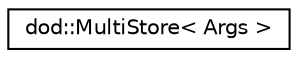 digraph "Graphical Class Hierarchy"
{
 // LATEX_PDF_SIZE
  edge [fontname="Helvetica",fontsize="10",labelfontname="Helvetica",labelfontsize="10"];
  node [fontname="Helvetica",fontsize="10",shape=record];
  rankdir="LR";
  Node0 [label="dod::MultiStore\< Args \>",height=0.2,width=0.4,color="black", fillcolor="white", style="filled",URL="$structdod_1_1_multi_store.html",tooltip="Wrapper for multiple different stores."];
}
